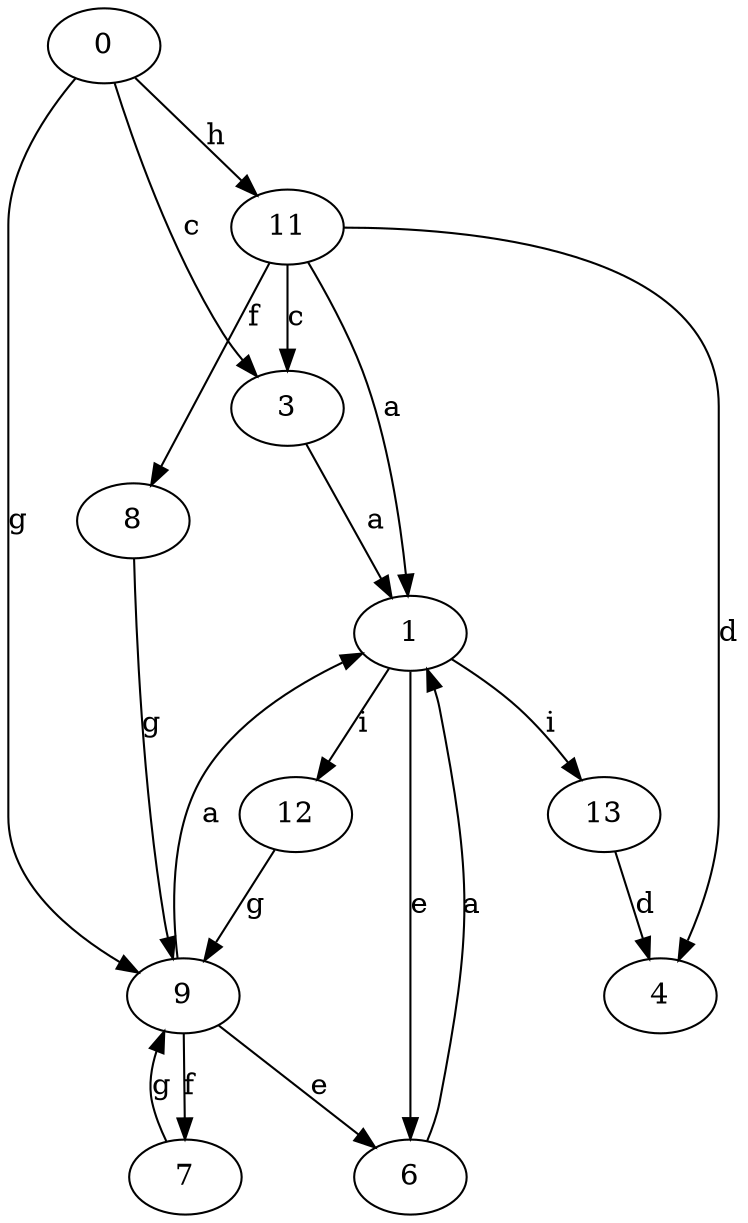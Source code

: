 strict digraph  {
0;
1;
3;
4;
6;
7;
8;
9;
11;
12;
13;
0 -> 3  [label=c];
0 -> 9  [label=g];
0 -> 11  [label=h];
1 -> 6  [label=e];
1 -> 12  [label=i];
1 -> 13  [label=i];
3 -> 1  [label=a];
6 -> 1  [label=a];
7 -> 9  [label=g];
8 -> 9  [label=g];
9 -> 1  [label=a];
9 -> 6  [label=e];
9 -> 7  [label=f];
11 -> 1  [label=a];
11 -> 3  [label=c];
11 -> 4  [label=d];
11 -> 8  [label=f];
12 -> 9  [label=g];
13 -> 4  [label=d];
}
